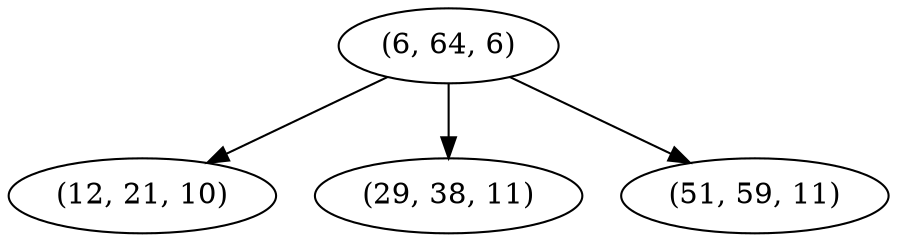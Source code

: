 digraph tree {
    "(6, 64, 6)";
    "(12, 21, 10)";
    "(29, 38, 11)";
    "(51, 59, 11)";
    "(6, 64, 6)" -> "(12, 21, 10)";
    "(6, 64, 6)" -> "(29, 38, 11)";
    "(6, 64, 6)" -> "(51, 59, 11)";
}

